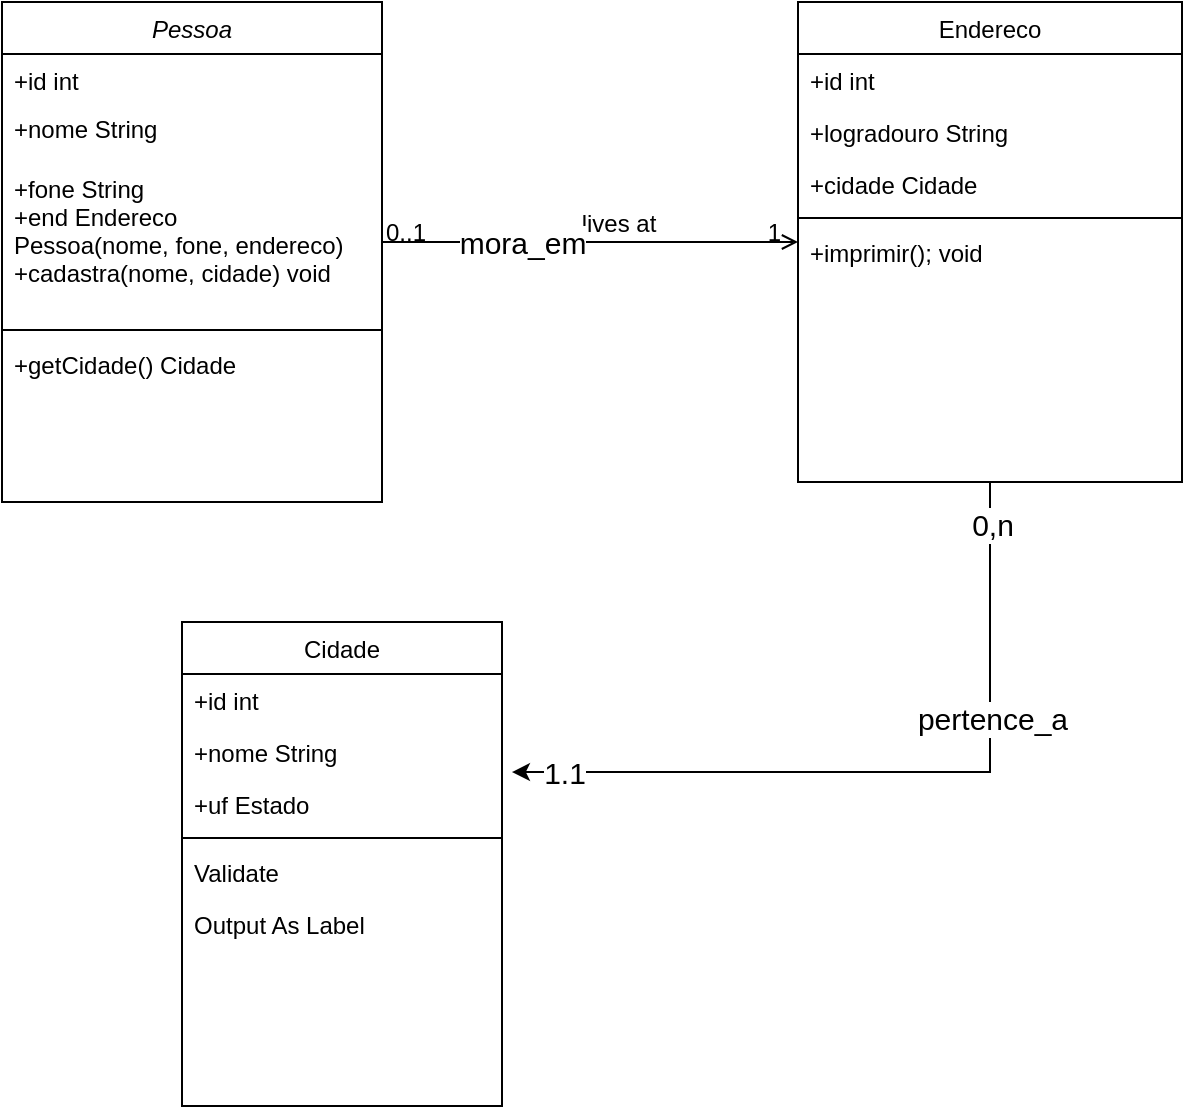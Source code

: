 <mxfile version="20.2.6" type="google"><diagram id="C5RBs43oDa-KdzZeNtuy" name="Page-1"><mxGraphModel grid="1" page="1" gridSize="10" guides="1" tooltips="1" connect="1" arrows="1" fold="1" pageScale="1" pageWidth="827" pageHeight="1169" math="0" shadow="0"><root><mxCell id="WIyWlLk6GJQsqaUBKTNV-0"/><mxCell id="WIyWlLk6GJQsqaUBKTNV-1" parent="WIyWlLk6GJQsqaUBKTNV-0"/><mxCell id="zkfFHV4jXpPFQw0GAbJ--0" value="Pessoa" style="swimlane;fontStyle=2;align=center;verticalAlign=top;childLayout=stackLayout;horizontal=1;startSize=26;horizontalStack=0;resizeParent=1;resizeLast=0;collapsible=1;marginBottom=0;rounded=0;shadow=0;strokeWidth=1;" vertex="1" parent="WIyWlLk6GJQsqaUBKTNV-1"><mxGeometry x="110" y="100" width="190" height="250" as="geometry"><mxRectangle x="230" y="140" width="160" height="26" as="alternateBounds"/></mxGeometry></mxCell><mxCell id="zkfFHV4jXpPFQw0GAbJ--1" value="+id int" style="text;align=left;verticalAlign=top;spacingLeft=4;spacingRight=4;overflow=hidden;rotatable=0;points=[[0,0.5],[1,0.5]];portConstraint=eastwest;" vertex="1" parent="zkfFHV4jXpPFQw0GAbJ--0"><mxGeometry y="26" width="190" height="24" as="geometry"/></mxCell><mxCell id="zkfFHV4jXpPFQw0GAbJ--2" value="+nome String" style="text;align=left;verticalAlign=top;spacingLeft=4;spacingRight=4;overflow=hidden;rotatable=0;points=[[0,0.5],[1,0.5]];portConstraint=eastwest;rounded=0;shadow=0;html=0;" vertex="1" parent="zkfFHV4jXpPFQw0GAbJ--0"><mxGeometry y="50" width="190" height="30" as="geometry"/></mxCell><mxCell id="zkfFHV4jXpPFQw0GAbJ--3" value="+fone String&#10;+end Endereco&#10;Pessoa(nome, fone, endereco)&#10;+cadastra(nome, cidade) void&#10;&#10;" style="text;align=left;verticalAlign=top;spacingLeft=4;spacingRight=4;overflow=hidden;rotatable=0;points=[[0,0.5],[1,0.5]];portConstraint=eastwest;rounded=0;shadow=0;html=0;" vertex="1" parent="zkfFHV4jXpPFQw0GAbJ--0"><mxGeometry y="80" width="190" height="80" as="geometry"/></mxCell><mxCell id="zkfFHV4jXpPFQw0GAbJ--4" value="" style="line;html=1;strokeWidth=1;align=left;verticalAlign=middle;spacingTop=-1;spacingLeft=3;spacingRight=3;rotatable=0;labelPosition=right;points=[];portConstraint=eastwest;" vertex="1" parent="zkfFHV4jXpPFQw0GAbJ--0"><mxGeometry y="160" width="190" height="8" as="geometry"/></mxCell><mxCell id="zkfFHV4jXpPFQw0GAbJ--5" value="+getCidade() Cidade" style="text;align=left;verticalAlign=top;spacingLeft=4;spacingRight=4;overflow=hidden;rotatable=0;points=[[0,0.5],[1,0.5]];portConstraint=eastwest;" vertex="1" parent="zkfFHV4jXpPFQw0GAbJ--0"><mxGeometry y="168" width="190" height="48" as="geometry"/></mxCell><mxCell id="TInKMxC4fSD7UsbM39pX-10" style="edgeStyle=orthogonalEdgeStyle;rounded=0;orthogonalLoop=1;jettySize=auto;html=1;entryX=1.031;entryY=-0.115;entryDx=0;entryDy=0;entryPerimeter=0;" edge="1" parent="WIyWlLk6GJQsqaUBKTNV-1" source="zkfFHV4jXpPFQw0GAbJ--17" target="TInKMxC4fSD7UsbM39pX-2"><mxGeometry relative="1" as="geometry"/></mxCell><mxCell id="TInKMxC4fSD7UsbM39pX-11" value="&lt;font style=&quot;font-size: 15px;&quot;&gt;pertence_a&lt;/font&gt;" style="edgeLabel;html=1;align=center;verticalAlign=middle;resizable=0;points=[];" connectable="0" vertex="1" parent="TInKMxC4fSD7UsbM39pX-10"><mxGeometry x="-0.386" y="1" relative="1" as="geometry"><mxPoint as="offset"/></mxGeometry></mxCell><mxCell id="TInKMxC4fSD7UsbM39pX-12" value="0,n" style="edgeLabel;html=1;align=center;verticalAlign=middle;resizable=0;points=[];fontSize=15;" connectable="0" vertex="1" parent="TInKMxC4fSD7UsbM39pX-10"><mxGeometry x="-0.89" y="1" relative="1" as="geometry"><mxPoint as="offset"/></mxGeometry></mxCell><mxCell id="TInKMxC4fSD7UsbM39pX-13" value="1.1" style="edgeLabel;html=1;align=center;verticalAlign=middle;resizable=0;points=[];fontSize=15;" connectable="0" vertex="1" parent="TInKMxC4fSD7UsbM39pX-10"><mxGeometry x="0.866" relative="1" as="geometry"><mxPoint as="offset"/></mxGeometry></mxCell><mxCell id="zkfFHV4jXpPFQw0GAbJ--17" value="Endereco" style="swimlane;fontStyle=0;align=center;verticalAlign=top;childLayout=stackLayout;horizontal=1;startSize=26;horizontalStack=0;resizeParent=1;resizeLast=0;collapsible=1;marginBottom=0;rounded=0;shadow=0;strokeWidth=1;" vertex="1" parent="WIyWlLk6GJQsqaUBKTNV-1"><mxGeometry x="508" y="100" width="192" height="240" as="geometry"><mxRectangle x="550" y="140" width="160" height="26" as="alternateBounds"/></mxGeometry></mxCell><mxCell id="zkfFHV4jXpPFQw0GAbJ--18" value="+id int" style="text;align=left;verticalAlign=top;spacingLeft=4;spacingRight=4;overflow=hidden;rotatable=0;points=[[0,0.5],[1,0.5]];portConstraint=eastwest;" vertex="1" parent="zkfFHV4jXpPFQw0GAbJ--17"><mxGeometry y="26" width="192" height="26" as="geometry"/></mxCell><mxCell id="zkfFHV4jXpPFQw0GAbJ--19" value="+logradouro String" style="text;align=left;verticalAlign=top;spacingLeft=4;spacingRight=4;overflow=hidden;rotatable=0;points=[[0,0.5],[1,0.5]];portConstraint=eastwest;rounded=0;shadow=0;html=0;" vertex="1" parent="zkfFHV4jXpPFQw0GAbJ--17"><mxGeometry y="52" width="192" height="26" as="geometry"/></mxCell><mxCell id="zkfFHV4jXpPFQw0GAbJ--20" value="+cidade Cidade" style="text;align=left;verticalAlign=top;spacingLeft=4;spacingRight=4;overflow=hidden;rotatable=0;points=[[0,0.5],[1,0.5]];portConstraint=eastwest;rounded=0;shadow=0;html=0;" vertex="1" parent="zkfFHV4jXpPFQw0GAbJ--17"><mxGeometry y="78" width="192" height="26" as="geometry"/></mxCell><mxCell id="zkfFHV4jXpPFQw0GAbJ--23" value="" style="line;html=1;strokeWidth=1;align=left;verticalAlign=middle;spacingTop=-1;spacingLeft=3;spacingRight=3;rotatable=0;labelPosition=right;points=[];portConstraint=eastwest;" vertex="1" parent="zkfFHV4jXpPFQw0GAbJ--17"><mxGeometry y="104" width="192" height="8" as="geometry"/></mxCell><mxCell id="zkfFHV4jXpPFQw0GAbJ--24" value="+imprimir(); void" style="text;align=left;verticalAlign=top;spacingLeft=4;spacingRight=4;overflow=hidden;rotatable=0;points=[[0,0.5],[1,0.5]];portConstraint=eastwest;" vertex="1" parent="zkfFHV4jXpPFQw0GAbJ--17"><mxGeometry y="112" width="192" height="26" as="geometry"/></mxCell><mxCell id="zkfFHV4jXpPFQw0GAbJ--26" value="" style="endArrow=open;shadow=0;strokeWidth=1;rounded=0;endFill=1;edgeStyle=elbowEdgeStyle;elbow=vertical;" edge="1" parent="WIyWlLk6GJQsqaUBKTNV-1" source="zkfFHV4jXpPFQw0GAbJ--0" target="zkfFHV4jXpPFQw0GAbJ--17"><mxGeometry x="0.5" y="41" relative="1" as="geometry"><mxPoint x="380" y="192" as="sourcePoint"/><mxPoint x="540" y="192" as="targetPoint"/><mxPoint x="-40" y="32" as="offset"/></mxGeometry></mxCell><mxCell id="zkfFHV4jXpPFQw0GAbJ--27" value="0..1" style="resizable=0;align=left;verticalAlign=bottom;labelBackgroundColor=none;fontSize=12;" connectable="0" vertex="1" parent="zkfFHV4jXpPFQw0GAbJ--26"><mxGeometry x="-1" relative="1" as="geometry"><mxPoint y="4" as="offset"/></mxGeometry></mxCell><mxCell id="zkfFHV4jXpPFQw0GAbJ--28" value="1" style="resizable=0;align=right;verticalAlign=bottom;labelBackgroundColor=none;fontSize=12;" connectable="0" vertex="1" parent="zkfFHV4jXpPFQw0GAbJ--26"><mxGeometry x="1" relative="1" as="geometry"><mxPoint x="-7" y="4" as="offset"/></mxGeometry></mxCell><mxCell id="zkfFHV4jXpPFQw0GAbJ--29" value="lives at" style="text;html=1;resizable=0;points=[];;align=center;verticalAlign=middle;labelBackgroundColor=none;rounded=0;shadow=0;strokeWidth=1;fontSize=12;" vertex="1" connectable="0" parent="zkfFHV4jXpPFQw0GAbJ--26"><mxGeometry x="0.5" y="49" relative="1" as="geometry"><mxPoint x="-38" y="40" as="offset"/></mxGeometry></mxCell><mxCell id="TInKMxC4fSD7UsbM39pX-14" value="mora_em" style="edgeLabel;html=1;align=center;verticalAlign=middle;resizable=0;points=[];fontSize=15;" connectable="0" vertex="1" parent="zkfFHV4jXpPFQw0GAbJ--26"><mxGeometry x="-0.327" relative="1" as="geometry"><mxPoint as="offset"/></mxGeometry></mxCell><mxCell id="TInKMxC4fSD7UsbM39pX-0" value="Cidade" style="swimlane;fontStyle=0;align=center;verticalAlign=top;childLayout=stackLayout;horizontal=1;startSize=26;horizontalStack=0;resizeParent=1;resizeLast=0;collapsible=1;marginBottom=0;rounded=0;shadow=0;strokeWidth=1;" vertex="1" parent="WIyWlLk6GJQsqaUBKTNV-1"><mxGeometry x="200" y="410" width="160" height="242" as="geometry"><mxRectangle x="550" y="140" width="160" height="26" as="alternateBounds"/></mxGeometry></mxCell><mxCell id="TInKMxC4fSD7UsbM39pX-1" value="+id int" style="text;align=left;verticalAlign=top;spacingLeft=4;spacingRight=4;overflow=hidden;rotatable=0;points=[[0,0.5],[1,0.5]];portConstraint=eastwest;" vertex="1" parent="TInKMxC4fSD7UsbM39pX-0"><mxGeometry y="26" width="160" height="26" as="geometry"/></mxCell><mxCell id="TInKMxC4fSD7UsbM39pX-9" value="+nome String" style="text;align=left;verticalAlign=top;spacingLeft=4;spacingRight=4;overflow=hidden;rotatable=0;points=[[0,0.5],[1,0.5]];portConstraint=eastwest;rounded=0;shadow=0;html=0;" vertex="1" parent="TInKMxC4fSD7UsbM39pX-0"><mxGeometry y="52" width="160" height="26" as="geometry"/></mxCell><mxCell id="TInKMxC4fSD7UsbM39pX-2" value="+uf Estado" style="text;align=left;verticalAlign=top;spacingLeft=4;spacingRight=4;overflow=hidden;rotatable=0;points=[[0,0.5],[1,0.5]];portConstraint=eastwest;rounded=0;shadow=0;html=0;" vertex="1" parent="TInKMxC4fSD7UsbM39pX-0"><mxGeometry y="78" width="160" height="26" as="geometry"/></mxCell><mxCell id="TInKMxC4fSD7UsbM39pX-6" value="" style="line;html=1;strokeWidth=1;align=left;verticalAlign=middle;spacingTop=-1;spacingLeft=3;spacingRight=3;rotatable=0;labelPosition=right;points=[];portConstraint=eastwest;" vertex="1" parent="TInKMxC4fSD7UsbM39pX-0"><mxGeometry y="104" width="160" height="8" as="geometry"/></mxCell><mxCell id="TInKMxC4fSD7UsbM39pX-7" value="Validate" style="text;align=left;verticalAlign=top;spacingLeft=4;spacingRight=4;overflow=hidden;rotatable=0;points=[[0,0.5],[1,0.5]];portConstraint=eastwest;" vertex="1" parent="TInKMxC4fSD7UsbM39pX-0"><mxGeometry y="112" width="160" height="26" as="geometry"/></mxCell><mxCell id="TInKMxC4fSD7UsbM39pX-8" value="Output As Label" style="text;align=left;verticalAlign=top;spacingLeft=4;spacingRight=4;overflow=hidden;rotatable=0;points=[[0,0.5],[1,0.5]];portConstraint=eastwest;" vertex="1" parent="TInKMxC4fSD7UsbM39pX-0"><mxGeometry y="138" width="160" height="26" as="geometry"/></mxCell></root></mxGraphModel></diagram></mxfile>